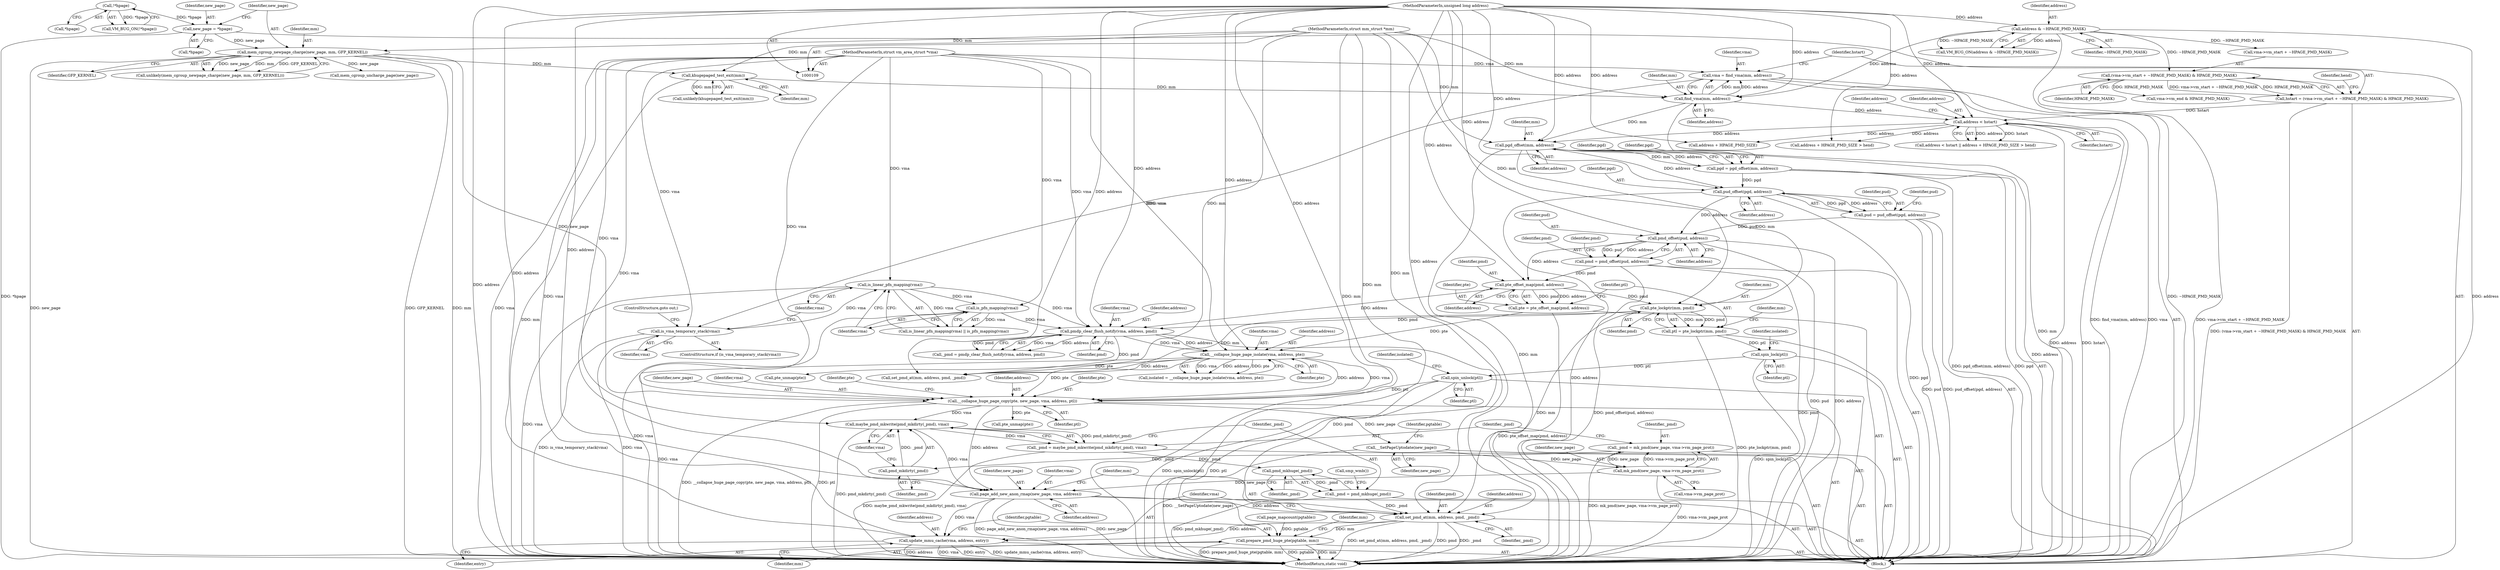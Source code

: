 digraph "1_linux_78f11a255749d09025f54d4e2df4fbcb031530e2@API" {
"1000386" [label="(Call,maybe_pmd_mkwrite(pmd_mkdirty(_pmd), vma))"];
"1000387" [label="(Call,pmd_mkdirty(_pmd))"];
"1000377" [label="(Call,_pmd = mk_pmd(new_page, vma->vm_page_prot))"];
"1000379" [label="(Call,mk_pmd(new_page, vma->vm_page_prot))"];
"1000361" [label="(Call,__SetPageUptodate(new_page))"];
"1000353" [label="(Call,__collapse_huge_page_copy(pte, new_page, vma, address, ptl))"];
"1000311" [label="(Call,__collapse_huge_page_isolate(vma, address, pte))"];
"1000298" [label="(Call,pmdp_clear_flush_notify(vma, address, pmd))"];
"1000236" [label="(Call,is_linear_pfn_mapping(vma))"];
"1000231" [label="(Call,is_vma_temporary_stack(vma))"];
"1000167" [label="(Call,vma = find_vma(mm, address))"];
"1000169" [label="(Call,find_vma(mm, address))"];
"1000164" [label="(Call,khugepaged_test_exit(mm))"];
"1000141" [label="(Call,mem_cgroup_newpage_charge(new_page, mm, GFP_KERNEL))"];
"1000135" [label="(Call,new_page = *hpage)"];
"1000132" [label="(Call,!*hpage)"];
"1000110" [label="(MethodParameterIn,struct mm_struct *mm)"];
"1000128" [label="(Call,address & ~HPAGE_PMD_MASK)"];
"1000111" [label="(MethodParameterIn,unsigned long address)"];
"1000113" [label="(MethodParameterIn,struct vm_area_struct *vma)"];
"1000238" [label="(Call,is_pfn_mapping(vma))"];
"1000283" [label="(Call,pte_offset_map(pmd, address))"];
"1000262" [label="(Call,pmd = pmd_offset(pud, address))"];
"1000264" [label="(Call,pmd_offset(pud, address))"];
"1000251" [label="(Call,pud = pud_offset(pgd, address))"];
"1000253" [label="(Call,pud_offset(pgd, address))"];
"1000240" [label="(Call,pgd = pgd_offset(mm, address))"];
"1000242" [label="(Call,pgd_offset(mm, address))"];
"1000190" [label="(Call,address < hstart)"];
"1000172" [label="(Call,hstart = (vma->vm_start + ~HPAGE_PMD_MASK) & HPAGE_PMD_MASK)"];
"1000174" [label="(Call,(vma->vm_start + ~HPAGE_PMD_MASK) & HPAGE_PMD_MASK)"];
"1000288" [label="(Call,pte_lockptr(mm, pmd))"];
"1000281" [label="(Call,pte = pte_offset_map(pmd, address))"];
"1000315" [label="(Call,spin_unlock(ptl))"];
"1000307" [label="(Call,spin_lock(ptl))"];
"1000286" [label="(Call,ptl = pte_lockptr(mm, pmd))"];
"1000384" [label="(Call,_pmd = maybe_pmd_mkwrite(pmd_mkdirty(_pmd), vma))"];
"1000392" [label="(Call,pmd_mkhuge(_pmd))"];
"1000390" [label="(Call,_pmd = pmd_mkhuge(_pmd))"];
"1000409" [label="(Call,set_pmd_at(mm, address, pmd, _pmd))"];
"1000414" [label="(Call,update_mmu_cache(vma, address, entry))"];
"1000418" [label="(Call,prepare_pmd_huge_pte(pgtable, mm))"];
"1000405" [label="(Call,page_add_new_anon_rmap(new_page, vma, address))"];
"1000241" [label="(Identifier,pgd)"];
"1000243" [label="(Identifier,mm)"];
"1000254" [label="(Identifier,pgd)"];
"1000231" [label="(Call,is_vma_temporary_stack(vma))"];
"1000355" [label="(Identifier,new_page)"];
"1000170" [label="(Identifier,mm)"];
"1000284" [label="(Identifier,pmd)"];
"1000314" [label="(Identifier,pte)"];
"1000322" [label="(Call,pte_unmap(pte))"];
"1000266" [label="(Identifier,address)"];
"1000249" [label="(Identifier,pgd)"];
"1000262" [label="(Call,pmd = pmd_offset(pud, address))"];
"1000133" [label="(Call,*hpage)"];
"1000283" [label="(Call,pte_offset_map(pmd, address))"];
"1000171" [label="(Identifier,address)"];
"1000413" [label="(Identifier,_pmd)"];
"1000137" [label="(Call,*hpage)"];
"1000129" [label="(Identifier,address)"];
"1000289" [label="(Identifier,mm)"];
"1000410" [label="(Identifier,mm)"];
"1000132" [label="(Call,!*hpage)"];
"1000309" [label="(Call,isolated = __collapse_huge_page_isolate(vma, address, pte))"];
"1000127" [label="(Call,VM_BUG_ON(address & ~HPAGE_PMD_MASK))"];
"1000356" [label="(Identifier,vma)"];
"1000316" [label="(Identifier,ptl)"];
"1000311" [label="(Call,__collapse_huge_page_isolate(vma, address, pte))"];
"1000381" [label="(Call,vma->vm_page_prot)"];
"1000377" [label="(Call,_pmd = mk_pmd(new_page, vma->vm_page_prot))"];
"1000394" [label="(Call,smp_wmb())"];
"1000242" [label="(Call,pgd_offset(mm, address))"];
"1000230" [label="(ControlStructure,if (is_vma_temporary_stack(vma)))"];
"1000310" [label="(Identifier,isolated)"];
"1000195" [label="(Identifier,address)"];
"1000393" [label="(Identifier,_pmd)"];
"1000180" [label="(Identifier,HPAGE_PMD_MASK)"];
"1000144" [label="(Identifier,GFP_KERNEL)"];
"1000173" [label="(Identifier,hstart)"];
"1000128" [label="(Call,address & ~HPAGE_PMD_MASK)"];
"1000407" [label="(Identifier,vma)"];
"1000419" [label="(Identifier,pgtable)"];
"1000313" [label="(Identifier,address)"];
"1000287" [label="(Identifier,ptl)"];
"1000244" [label="(Identifier,address)"];
"1000131" [label="(Call,VM_BUG_ON(!*hpage))"];
"1000264" [label="(Call,pmd_offset(pud, address))"];
"1000190" [label="(Call,address < hstart)"];
"1000334" [label="(Call,set_pmd_at(mm, address, pmd, _pmd))"];
"1000358" [label="(Identifier,ptl)"];
"1000406" [label="(Identifier,new_page)"];
"1000143" [label="(Identifier,mm)"];
"1000308" [label="(Identifier,ptl)"];
"1000130" [label="(Identifier,~HPAGE_PMD_MASK)"];
"1000285" [label="(Identifier,address)"];
"1000238" [label="(Call,is_pfn_mapping(vma))"];
"1000175" [label="(Call,vma->vm_start + ~HPAGE_PMD_MASK)"];
"1000141" [label="(Call,mem_cgroup_newpage_charge(new_page, mm, GFP_KERNEL))"];
"1000172" [label="(Call,hstart = (vma->vm_start + ~HPAGE_PMD_MASK) & HPAGE_PMD_MASK)"];
"1000191" [label="(Identifier,address)"];
"1000389" [label="(Identifier,vma)"];
"1000301" [label="(Identifier,pmd)"];
"1000140" [label="(Call,unlikely(mem_cgroup_newpage_charge(new_page, mm, GFP_KERNEL)))"];
"1000260" [label="(Identifier,pud)"];
"1000392" [label="(Call,pmd_mkhuge(_pmd))"];
"1000288" [label="(Call,pte_lockptr(mm, pmd))"];
"1000380" [label="(Identifier,new_page)"];
"1000232" [label="(Identifier,vma)"];
"1000183" [label="(Call,vma->vm_end & HPAGE_PMD_MASK)"];
"1000174" [label="(Call,(vma->vm_start + ~HPAGE_PMD_MASK) & HPAGE_PMD_MASK)"];
"1000251" [label="(Call,pud = pud_offset(pgd, address))"];
"1000414" [label="(Call,update_mmu_cache(vma, address, entry))"];
"1000307" [label="(Call,spin_lock(ptl))"];
"1000233" [label="(ControlStructure,goto out;)"];
"1000192" [label="(Identifier,hstart)"];
"1000444" [label="(Call,mem_cgroup_uncharge_page(new_page))"];
"1000385" [label="(Identifier,_pmd)"];
"1000364" [label="(Identifier,pgtable)"];
"1000418" [label="(Call,prepare_pmd_huge_pte(pgtable, mm))"];
"1000315" [label="(Call,spin_unlock(ptl))"];
"1000110" [label="(MethodParameterIn,struct mm_struct *mm)"];
"1000379" [label="(Call,mk_pmd(new_page, vma->vm_page_prot))"];
"1000362" [label="(Identifier,new_page)"];
"1000193" [label="(Call,address + HPAGE_PMD_SIZE > hend)"];
"1000411" [label="(Identifier,address)"];
"1000391" [label="(Identifier,_pmd)"];
"1000167" [label="(Call,vma = find_vma(mm, address))"];
"1000412" [label="(Identifier,pmd)"];
"1000360" [label="(Identifier,pte)"];
"1000265" [label="(Identifier,pud)"];
"1000417" [label="(Identifier,entry)"];
"1000420" [label="(Identifier,mm)"];
"1000423" [label="(Identifier,mm)"];
"1000384" [label="(Call,_pmd = maybe_pmd_mkwrite(pmd_mkdirty(_pmd), vma))"];
"1000135" [label="(Call,new_page = *hpage)"];
"1000239" [label="(Identifier,vma)"];
"1000189" [label="(Call,address < hstart || address + HPAGE_PMD_SIZE > hend)"];
"1000168" [label="(Identifier,vma)"];
"1000390" [label="(Call,_pmd = pmd_mkhuge(_pmd))"];
"1000182" [label="(Identifier,hend)"];
"1000298" [label="(Call,pmdp_clear_flush_notify(vma, address, pmd))"];
"1000272" [label="(Identifier,pmd)"];
"1000290" [label="(Identifier,pmd)"];
"1000300" [label="(Identifier,address)"];
"1000165" [label="(Identifier,mm)"];
"1000281" [label="(Call,pte = pte_offset_map(pmd, address))"];
"1000164" [label="(Call,khugepaged_test_exit(mm))"];
"1000357" [label="(Identifier,address)"];
"1000299" [label="(Identifier,vma)"];
"1000237" [label="(Identifier,vma)"];
"1000169" [label="(Call,find_vma(mm, address))"];
"1000113" [label="(MethodParameterIn,struct vm_area_struct *vma)"];
"1000296" [label="(Call,_pmd = pmdp_clear_flush_notify(vma, address, pmd))"];
"1000235" [label="(Call,is_linear_pfn_mapping(vma) || is_pfn_mapping(vma))"];
"1000263" [label="(Identifier,pmd)"];
"1000388" [label="(Identifier,_pmd)"];
"1000194" [label="(Call,address + HPAGE_PMD_SIZE)"];
"1000415" [label="(Identifier,vma)"];
"1000111" [label="(MethodParameterIn,unsigned long address)"];
"1000387" [label="(Call,pmd_mkdirty(_pmd))"];
"1000286" [label="(Call,ptl = pte_lockptr(mm, pmd))"];
"1000386" [label="(Call,maybe_pmd_mkwrite(pmd_mkdirty(_pmd), vma))"];
"1000252" [label="(Identifier,pud)"];
"1000361" [label="(Call,__SetPageUptodate(new_page))"];
"1000408" [label="(Identifier,address)"];
"1000354" [label="(Identifier,pte)"];
"1000294" [label="(Identifier,mm)"];
"1000136" [label="(Identifier,new_page)"];
"1000253" [label="(Call,pud_offset(pgd, address))"];
"1000374" [label="(Call,page_mapcount(pgtable))"];
"1000236" [label="(Call,is_linear_pfn_mapping(vma))"];
"1000115" [label="(Block,)"];
"1000240" [label="(Call,pgd = pgd_offset(mm, address))"];
"1000449" [label="(MethodReturn,static void)"];
"1000312" [label="(Identifier,vma)"];
"1000416" [label="(Identifier,address)"];
"1000142" [label="(Identifier,new_page)"];
"1000282" [label="(Identifier,pte)"];
"1000359" [label="(Call,pte_unmap(pte))"];
"1000353" [label="(Call,__collapse_huge_page_copy(pte, new_page, vma, address, ptl))"];
"1000378" [label="(Identifier,_pmd)"];
"1000409" [label="(Call,set_pmd_at(mm, address, pmd, _pmd))"];
"1000405" [label="(Call,page_add_new_anon_rmap(new_page, vma, address))"];
"1000320" [label="(Identifier,isolated)"];
"1000255" [label="(Identifier,address)"];
"1000163" [label="(Call,unlikely(khugepaged_test_exit(mm)))"];
"1000386" -> "1000384"  [label="AST: "];
"1000386" -> "1000389"  [label="CFG: "];
"1000387" -> "1000386"  [label="AST: "];
"1000389" -> "1000386"  [label="AST: "];
"1000384" -> "1000386"  [label="CFG: "];
"1000386" -> "1000449"  [label="DDG: pmd_mkdirty(_pmd)"];
"1000386" -> "1000384"  [label="DDG: pmd_mkdirty(_pmd)"];
"1000386" -> "1000384"  [label="DDG: vma"];
"1000387" -> "1000386"  [label="DDG: _pmd"];
"1000353" -> "1000386"  [label="DDG: vma"];
"1000113" -> "1000386"  [label="DDG: vma"];
"1000386" -> "1000405"  [label="DDG: vma"];
"1000387" -> "1000388"  [label="CFG: "];
"1000388" -> "1000387"  [label="AST: "];
"1000389" -> "1000387"  [label="CFG: "];
"1000377" -> "1000387"  [label="DDG: _pmd"];
"1000377" -> "1000115"  [label="AST: "];
"1000377" -> "1000379"  [label="CFG: "];
"1000378" -> "1000377"  [label="AST: "];
"1000379" -> "1000377"  [label="AST: "];
"1000385" -> "1000377"  [label="CFG: "];
"1000377" -> "1000449"  [label="DDG: mk_pmd(new_page, vma->vm_page_prot)"];
"1000379" -> "1000377"  [label="DDG: new_page"];
"1000379" -> "1000377"  [label="DDG: vma->vm_page_prot"];
"1000379" -> "1000381"  [label="CFG: "];
"1000380" -> "1000379"  [label="AST: "];
"1000381" -> "1000379"  [label="AST: "];
"1000379" -> "1000449"  [label="DDG: vma->vm_page_prot"];
"1000361" -> "1000379"  [label="DDG: new_page"];
"1000379" -> "1000405"  [label="DDG: new_page"];
"1000361" -> "1000115"  [label="AST: "];
"1000361" -> "1000362"  [label="CFG: "];
"1000362" -> "1000361"  [label="AST: "];
"1000364" -> "1000361"  [label="CFG: "];
"1000361" -> "1000449"  [label="DDG: __SetPageUptodate(new_page)"];
"1000353" -> "1000361"  [label="DDG: new_page"];
"1000353" -> "1000115"  [label="AST: "];
"1000353" -> "1000358"  [label="CFG: "];
"1000354" -> "1000353"  [label="AST: "];
"1000355" -> "1000353"  [label="AST: "];
"1000356" -> "1000353"  [label="AST: "];
"1000357" -> "1000353"  [label="AST: "];
"1000358" -> "1000353"  [label="AST: "];
"1000360" -> "1000353"  [label="CFG: "];
"1000353" -> "1000449"  [label="DDG: __collapse_huge_page_copy(pte, new_page, vma, address, ptl)"];
"1000353" -> "1000449"  [label="DDG: ptl"];
"1000311" -> "1000353"  [label="DDG: pte"];
"1000311" -> "1000353"  [label="DDG: vma"];
"1000311" -> "1000353"  [label="DDG: address"];
"1000141" -> "1000353"  [label="DDG: new_page"];
"1000113" -> "1000353"  [label="DDG: vma"];
"1000111" -> "1000353"  [label="DDG: address"];
"1000315" -> "1000353"  [label="DDG: ptl"];
"1000353" -> "1000359"  [label="DDG: pte"];
"1000353" -> "1000405"  [label="DDG: address"];
"1000311" -> "1000309"  [label="AST: "];
"1000311" -> "1000314"  [label="CFG: "];
"1000312" -> "1000311"  [label="AST: "];
"1000313" -> "1000311"  [label="AST: "];
"1000314" -> "1000311"  [label="AST: "];
"1000309" -> "1000311"  [label="CFG: "];
"1000311" -> "1000449"  [label="DDG: vma"];
"1000311" -> "1000309"  [label="DDG: vma"];
"1000311" -> "1000309"  [label="DDG: address"];
"1000311" -> "1000309"  [label="DDG: pte"];
"1000298" -> "1000311"  [label="DDG: vma"];
"1000298" -> "1000311"  [label="DDG: address"];
"1000113" -> "1000311"  [label="DDG: vma"];
"1000111" -> "1000311"  [label="DDG: address"];
"1000281" -> "1000311"  [label="DDG: pte"];
"1000311" -> "1000322"  [label="DDG: pte"];
"1000311" -> "1000334"  [label="DDG: address"];
"1000298" -> "1000296"  [label="AST: "];
"1000298" -> "1000301"  [label="CFG: "];
"1000299" -> "1000298"  [label="AST: "];
"1000300" -> "1000298"  [label="AST: "];
"1000301" -> "1000298"  [label="AST: "];
"1000296" -> "1000298"  [label="CFG: "];
"1000298" -> "1000296"  [label="DDG: vma"];
"1000298" -> "1000296"  [label="DDG: address"];
"1000298" -> "1000296"  [label="DDG: pmd"];
"1000236" -> "1000298"  [label="DDG: vma"];
"1000238" -> "1000298"  [label="DDG: vma"];
"1000113" -> "1000298"  [label="DDG: vma"];
"1000283" -> "1000298"  [label="DDG: address"];
"1000111" -> "1000298"  [label="DDG: address"];
"1000288" -> "1000298"  [label="DDG: pmd"];
"1000298" -> "1000334"  [label="DDG: pmd"];
"1000298" -> "1000409"  [label="DDG: pmd"];
"1000236" -> "1000235"  [label="AST: "];
"1000236" -> "1000237"  [label="CFG: "];
"1000237" -> "1000236"  [label="AST: "];
"1000239" -> "1000236"  [label="CFG: "];
"1000235" -> "1000236"  [label="CFG: "];
"1000236" -> "1000449"  [label="DDG: vma"];
"1000236" -> "1000235"  [label="DDG: vma"];
"1000231" -> "1000236"  [label="DDG: vma"];
"1000113" -> "1000236"  [label="DDG: vma"];
"1000236" -> "1000238"  [label="DDG: vma"];
"1000231" -> "1000230"  [label="AST: "];
"1000231" -> "1000232"  [label="CFG: "];
"1000232" -> "1000231"  [label="AST: "];
"1000233" -> "1000231"  [label="CFG: "];
"1000237" -> "1000231"  [label="CFG: "];
"1000231" -> "1000449"  [label="DDG: is_vma_temporary_stack(vma)"];
"1000231" -> "1000449"  [label="DDG: vma"];
"1000167" -> "1000231"  [label="DDG: vma"];
"1000113" -> "1000231"  [label="DDG: vma"];
"1000167" -> "1000115"  [label="AST: "];
"1000167" -> "1000169"  [label="CFG: "];
"1000168" -> "1000167"  [label="AST: "];
"1000169" -> "1000167"  [label="AST: "];
"1000173" -> "1000167"  [label="CFG: "];
"1000167" -> "1000449"  [label="DDG: vma"];
"1000167" -> "1000449"  [label="DDG: find_vma(mm, address)"];
"1000169" -> "1000167"  [label="DDG: mm"];
"1000169" -> "1000167"  [label="DDG: address"];
"1000113" -> "1000167"  [label="DDG: vma"];
"1000169" -> "1000171"  [label="CFG: "];
"1000170" -> "1000169"  [label="AST: "];
"1000171" -> "1000169"  [label="AST: "];
"1000169" -> "1000449"  [label="DDG: mm"];
"1000164" -> "1000169"  [label="DDG: mm"];
"1000110" -> "1000169"  [label="DDG: mm"];
"1000128" -> "1000169"  [label="DDG: address"];
"1000111" -> "1000169"  [label="DDG: address"];
"1000169" -> "1000190"  [label="DDG: address"];
"1000169" -> "1000242"  [label="DDG: mm"];
"1000164" -> "1000163"  [label="AST: "];
"1000164" -> "1000165"  [label="CFG: "];
"1000165" -> "1000164"  [label="AST: "];
"1000163" -> "1000164"  [label="CFG: "];
"1000164" -> "1000449"  [label="DDG: mm"];
"1000164" -> "1000163"  [label="DDG: mm"];
"1000141" -> "1000164"  [label="DDG: mm"];
"1000110" -> "1000164"  [label="DDG: mm"];
"1000141" -> "1000140"  [label="AST: "];
"1000141" -> "1000144"  [label="CFG: "];
"1000142" -> "1000141"  [label="AST: "];
"1000143" -> "1000141"  [label="AST: "];
"1000144" -> "1000141"  [label="AST: "];
"1000140" -> "1000141"  [label="CFG: "];
"1000141" -> "1000449"  [label="DDG: new_page"];
"1000141" -> "1000449"  [label="DDG: GFP_KERNEL"];
"1000141" -> "1000449"  [label="DDG: mm"];
"1000141" -> "1000140"  [label="DDG: new_page"];
"1000141" -> "1000140"  [label="DDG: mm"];
"1000141" -> "1000140"  [label="DDG: GFP_KERNEL"];
"1000135" -> "1000141"  [label="DDG: new_page"];
"1000110" -> "1000141"  [label="DDG: mm"];
"1000141" -> "1000444"  [label="DDG: new_page"];
"1000135" -> "1000115"  [label="AST: "];
"1000135" -> "1000137"  [label="CFG: "];
"1000136" -> "1000135"  [label="AST: "];
"1000137" -> "1000135"  [label="AST: "];
"1000142" -> "1000135"  [label="CFG: "];
"1000135" -> "1000449"  [label="DDG: *hpage"];
"1000132" -> "1000135"  [label="DDG: *hpage"];
"1000132" -> "1000131"  [label="AST: "];
"1000132" -> "1000133"  [label="CFG: "];
"1000133" -> "1000132"  [label="AST: "];
"1000131" -> "1000132"  [label="CFG: "];
"1000132" -> "1000131"  [label="DDG: *hpage"];
"1000110" -> "1000109"  [label="AST: "];
"1000110" -> "1000449"  [label="DDG: mm"];
"1000110" -> "1000242"  [label="DDG: mm"];
"1000110" -> "1000288"  [label="DDG: mm"];
"1000110" -> "1000334"  [label="DDG: mm"];
"1000110" -> "1000409"  [label="DDG: mm"];
"1000110" -> "1000418"  [label="DDG: mm"];
"1000128" -> "1000127"  [label="AST: "];
"1000128" -> "1000130"  [label="CFG: "];
"1000129" -> "1000128"  [label="AST: "];
"1000130" -> "1000128"  [label="AST: "];
"1000127" -> "1000128"  [label="CFG: "];
"1000128" -> "1000449"  [label="DDG: ~HPAGE_PMD_MASK"];
"1000128" -> "1000449"  [label="DDG: address"];
"1000128" -> "1000127"  [label="DDG: address"];
"1000128" -> "1000127"  [label="DDG: ~HPAGE_PMD_MASK"];
"1000111" -> "1000128"  [label="DDG: address"];
"1000128" -> "1000174"  [label="DDG: ~HPAGE_PMD_MASK"];
"1000128" -> "1000175"  [label="DDG: ~HPAGE_PMD_MASK"];
"1000111" -> "1000109"  [label="AST: "];
"1000111" -> "1000449"  [label="DDG: address"];
"1000111" -> "1000190"  [label="DDG: address"];
"1000111" -> "1000193"  [label="DDG: address"];
"1000111" -> "1000194"  [label="DDG: address"];
"1000111" -> "1000242"  [label="DDG: address"];
"1000111" -> "1000253"  [label="DDG: address"];
"1000111" -> "1000264"  [label="DDG: address"];
"1000111" -> "1000283"  [label="DDG: address"];
"1000111" -> "1000334"  [label="DDG: address"];
"1000111" -> "1000405"  [label="DDG: address"];
"1000111" -> "1000409"  [label="DDG: address"];
"1000111" -> "1000414"  [label="DDG: address"];
"1000113" -> "1000109"  [label="AST: "];
"1000113" -> "1000449"  [label="DDG: vma"];
"1000113" -> "1000238"  [label="DDG: vma"];
"1000113" -> "1000405"  [label="DDG: vma"];
"1000113" -> "1000414"  [label="DDG: vma"];
"1000238" -> "1000235"  [label="AST: "];
"1000238" -> "1000239"  [label="CFG: "];
"1000239" -> "1000238"  [label="AST: "];
"1000235" -> "1000238"  [label="CFG: "];
"1000238" -> "1000449"  [label="DDG: vma"];
"1000238" -> "1000235"  [label="DDG: vma"];
"1000283" -> "1000281"  [label="AST: "];
"1000283" -> "1000285"  [label="CFG: "];
"1000284" -> "1000283"  [label="AST: "];
"1000285" -> "1000283"  [label="AST: "];
"1000281" -> "1000283"  [label="CFG: "];
"1000283" -> "1000281"  [label="DDG: pmd"];
"1000283" -> "1000281"  [label="DDG: address"];
"1000262" -> "1000283"  [label="DDG: pmd"];
"1000264" -> "1000283"  [label="DDG: address"];
"1000283" -> "1000288"  [label="DDG: pmd"];
"1000262" -> "1000115"  [label="AST: "];
"1000262" -> "1000264"  [label="CFG: "];
"1000263" -> "1000262"  [label="AST: "];
"1000264" -> "1000262"  [label="AST: "];
"1000272" -> "1000262"  [label="CFG: "];
"1000262" -> "1000449"  [label="DDG: pmd_offset(pud, address)"];
"1000262" -> "1000449"  [label="DDG: pmd"];
"1000264" -> "1000262"  [label="DDG: pud"];
"1000264" -> "1000262"  [label="DDG: address"];
"1000264" -> "1000266"  [label="CFG: "];
"1000265" -> "1000264"  [label="AST: "];
"1000266" -> "1000264"  [label="AST: "];
"1000264" -> "1000449"  [label="DDG: pud"];
"1000264" -> "1000449"  [label="DDG: address"];
"1000251" -> "1000264"  [label="DDG: pud"];
"1000253" -> "1000264"  [label="DDG: address"];
"1000251" -> "1000115"  [label="AST: "];
"1000251" -> "1000253"  [label="CFG: "];
"1000252" -> "1000251"  [label="AST: "];
"1000253" -> "1000251"  [label="AST: "];
"1000260" -> "1000251"  [label="CFG: "];
"1000251" -> "1000449"  [label="DDG: pud_offset(pgd, address)"];
"1000251" -> "1000449"  [label="DDG: pud"];
"1000253" -> "1000251"  [label="DDG: pgd"];
"1000253" -> "1000251"  [label="DDG: address"];
"1000253" -> "1000255"  [label="CFG: "];
"1000254" -> "1000253"  [label="AST: "];
"1000255" -> "1000253"  [label="AST: "];
"1000253" -> "1000449"  [label="DDG: address"];
"1000253" -> "1000449"  [label="DDG: pgd"];
"1000240" -> "1000253"  [label="DDG: pgd"];
"1000242" -> "1000253"  [label="DDG: address"];
"1000240" -> "1000115"  [label="AST: "];
"1000240" -> "1000242"  [label="CFG: "];
"1000241" -> "1000240"  [label="AST: "];
"1000242" -> "1000240"  [label="AST: "];
"1000249" -> "1000240"  [label="CFG: "];
"1000240" -> "1000449"  [label="DDG: pgd_offset(mm, address)"];
"1000240" -> "1000449"  [label="DDG: pgd"];
"1000242" -> "1000240"  [label="DDG: mm"];
"1000242" -> "1000240"  [label="DDG: address"];
"1000242" -> "1000244"  [label="CFG: "];
"1000243" -> "1000242"  [label="AST: "];
"1000244" -> "1000242"  [label="AST: "];
"1000242" -> "1000449"  [label="DDG: address"];
"1000242" -> "1000449"  [label="DDG: mm"];
"1000190" -> "1000242"  [label="DDG: address"];
"1000242" -> "1000288"  [label="DDG: mm"];
"1000190" -> "1000189"  [label="AST: "];
"1000190" -> "1000192"  [label="CFG: "];
"1000191" -> "1000190"  [label="AST: "];
"1000192" -> "1000190"  [label="AST: "];
"1000195" -> "1000190"  [label="CFG: "];
"1000189" -> "1000190"  [label="CFG: "];
"1000190" -> "1000449"  [label="DDG: address"];
"1000190" -> "1000449"  [label="DDG: hstart"];
"1000190" -> "1000189"  [label="DDG: address"];
"1000190" -> "1000189"  [label="DDG: hstart"];
"1000172" -> "1000190"  [label="DDG: hstart"];
"1000190" -> "1000193"  [label="DDG: address"];
"1000190" -> "1000194"  [label="DDG: address"];
"1000172" -> "1000115"  [label="AST: "];
"1000172" -> "1000174"  [label="CFG: "];
"1000173" -> "1000172"  [label="AST: "];
"1000174" -> "1000172"  [label="AST: "];
"1000182" -> "1000172"  [label="CFG: "];
"1000172" -> "1000449"  [label="DDG: (vma->vm_start + ~HPAGE_PMD_MASK) & HPAGE_PMD_MASK"];
"1000174" -> "1000172"  [label="DDG: vma->vm_start + ~HPAGE_PMD_MASK"];
"1000174" -> "1000172"  [label="DDG: HPAGE_PMD_MASK"];
"1000174" -> "1000180"  [label="CFG: "];
"1000175" -> "1000174"  [label="AST: "];
"1000180" -> "1000174"  [label="AST: "];
"1000174" -> "1000449"  [label="DDG: vma->vm_start + ~HPAGE_PMD_MASK"];
"1000174" -> "1000183"  [label="DDG: HPAGE_PMD_MASK"];
"1000288" -> "1000286"  [label="AST: "];
"1000288" -> "1000290"  [label="CFG: "];
"1000289" -> "1000288"  [label="AST: "];
"1000290" -> "1000288"  [label="AST: "];
"1000286" -> "1000288"  [label="CFG: "];
"1000288" -> "1000286"  [label="DDG: mm"];
"1000288" -> "1000286"  [label="DDG: pmd"];
"1000288" -> "1000334"  [label="DDG: mm"];
"1000288" -> "1000409"  [label="DDG: mm"];
"1000281" -> "1000115"  [label="AST: "];
"1000282" -> "1000281"  [label="AST: "];
"1000287" -> "1000281"  [label="CFG: "];
"1000281" -> "1000449"  [label="DDG: pte_offset_map(pmd, address)"];
"1000315" -> "1000115"  [label="AST: "];
"1000315" -> "1000316"  [label="CFG: "];
"1000316" -> "1000315"  [label="AST: "];
"1000320" -> "1000315"  [label="CFG: "];
"1000315" -> "1000449"  [label="DDG: spin_unlock(ptl)"];
"1000315" -> "1000449"  [label="DDG: ptl"];
"1000307" -> "1000315"  [label="DDG: ptl"];
"1000307" -> "1000115"  [label="AST: "];
"1000307" -> "1000308"  [label="CFG: "];
"1000308" -> "1000307"  [label="AST: "];
"1000310" -> "1000307"  [label="CFG: "];
"1000307" -> "1000449"  [label="DDG: spin_lock(ptl)"];
"1000286" -> "1000307"  [label="DDG: ptl"];
"1000286" -> "1000115"  [label="AST: "];
"1000287" -> "1000286"  [label="AST: "];
"1000294" -> "1000286"  [label="CFG: "];
"1000286" -> "1000449"  [label="DDG: pte_lockptr(mm, pmd)"];
"1000384" -> "1000115"  [label="AST: "];
"1000385" -> "1000384"  [label="AST: "];
"1000391" -> "1000384"  [label="CFG: "];
"1000384" -> "1000449"  [label="DDG: maybe_pmd_mkwrite(pmd_mkdirty(_pmd), vma)"];
"1000384" -> "1000392"  [label="DDG: _pmd"];
"1000392" -> "1000390"  [label="AST: "];
"1000392" -> "1000393"  [label="CFG: "];
"1000393" -> "1000392"  [label="AST: "];
"1000390" -> "1000392"  [label="CFG: "];
"1000392" -> "1000390"  [label="DDG: _pmd"];
"1000390" -> "1000115"  [label="AST: "];
"1000391" -> "1000390"  [label="AST: "];
"1000394" -> "1000390"  [label="CFG: "];
"1000390" -> "1000449"  [label="DDG: pmd_mkhuge(_pmd)"];
"1000390" -> "1000409"  [label="DDG: _pmd"];
"1000409" -> "1000115"  [label="AST: "];
"1000409" -> "1000413"  [label="CFG: "];
"1000410" -> "1000409"  [label="AST: "];
"1000411" -> "1000409"  [label="AST: "];
"1000412" -> "1000409"  [label="AST: "];
"1000413" -> "1000409"  [label="AST: "];
"1000415" -> "1000409"  [label="CFG: "];
"1000409" -> "1000449"  [label="DDG: set_pmd_at(mm, address, pmd, _pmd)"];
"1000409" -> "1000449"  [label="DDG: pmd"];
"1000409" -> "1000449"  [label="DDG: _pmd"];
"1000405" -> "1000409"  [label="DDG: address"];
"1000409" -> "1000414"  [label="DDG: address"];
"1000409" -> "1000418"  [label="DDG: mm"];
"1000414" -> "1000115"  [label="AST: "];
"1000414" -> "1000417"  [label="CFG: "];
"1000415" -> "1000414"  [label="AST: "];
"1000416" -> "1000414"  [label="AST: "];
"1000417" -> "1000414"  [label="AST: "];
"1000419" -> "1000414"  [label="CFG: "];
"1000414" -> "1000449"  [label="DDG: update_mmu_cache(vma, address, entry)"];
"1000414" -> "1000449"  [label="DDG: address"];
"1000414" -> "1000449"  [label="DDG: vma"];
"1000414" -> "1000449"  [label="DDG: entry"];
"1000405" -> "1000414"  [label="DDG: vma"];
"1000418" -> "1000115"  [label="AST: "];
"1000418" -> "1000420"  [label="CFG: "];
"1000419" -> "1000418"  [label="AST: "];
"1000420" -> "1000418"  [label="AST: "];
"1000423" -> "1000418"  [label="CFG: "];
"1000418" -> "1000449"  [label="DDG: mm"];
"1000418" -> "1000449"  [label="DDG: prepare_pmd_huge_pte(pgtable, mm)"];
"1000418" -> "1000449"  [label="DDG: pgtable"];
"1000374" -> "1000418"  [label="DDG: pgtable"];
"1000405" -> "1000115"  [label="AST: "];
"1000405" -> "1000408"  [label="CFG: "];
"1000406" -> "1000405"  [label="AST: "];
"1000407" -> "1000405"  [label="AST: "];
"1000408" -> "1000405"  [label="AST: "];
"1000410" -> "1000405"  [label="CFG: "];
"1000405" -> "1000449"  [label="DDG: page_add_new_anon_rmap(new_page, vma, address)"];
"1000405" -> "1000449"  [label="DDG: new_page"];
}
